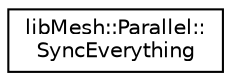 digraph "类继承关系图"
{
 // INTERACTIVE_SVG=YES
  edge [fontname="Helvetica",fontsize="10",labelfontname="Helvetica",labelfontsize="10"];
  node [fontname="Helvetica",fontsize="10",shape=record];
  rankdir="LR";
  Node1 [label="libMesh::Parallel::\lSyncEverything",height=0.2,width=0.4,color="black", fillcolor="white", style="filled",URL="$structlibMesh_1_1Parallel_1_1SyncEverything.html"];
}
